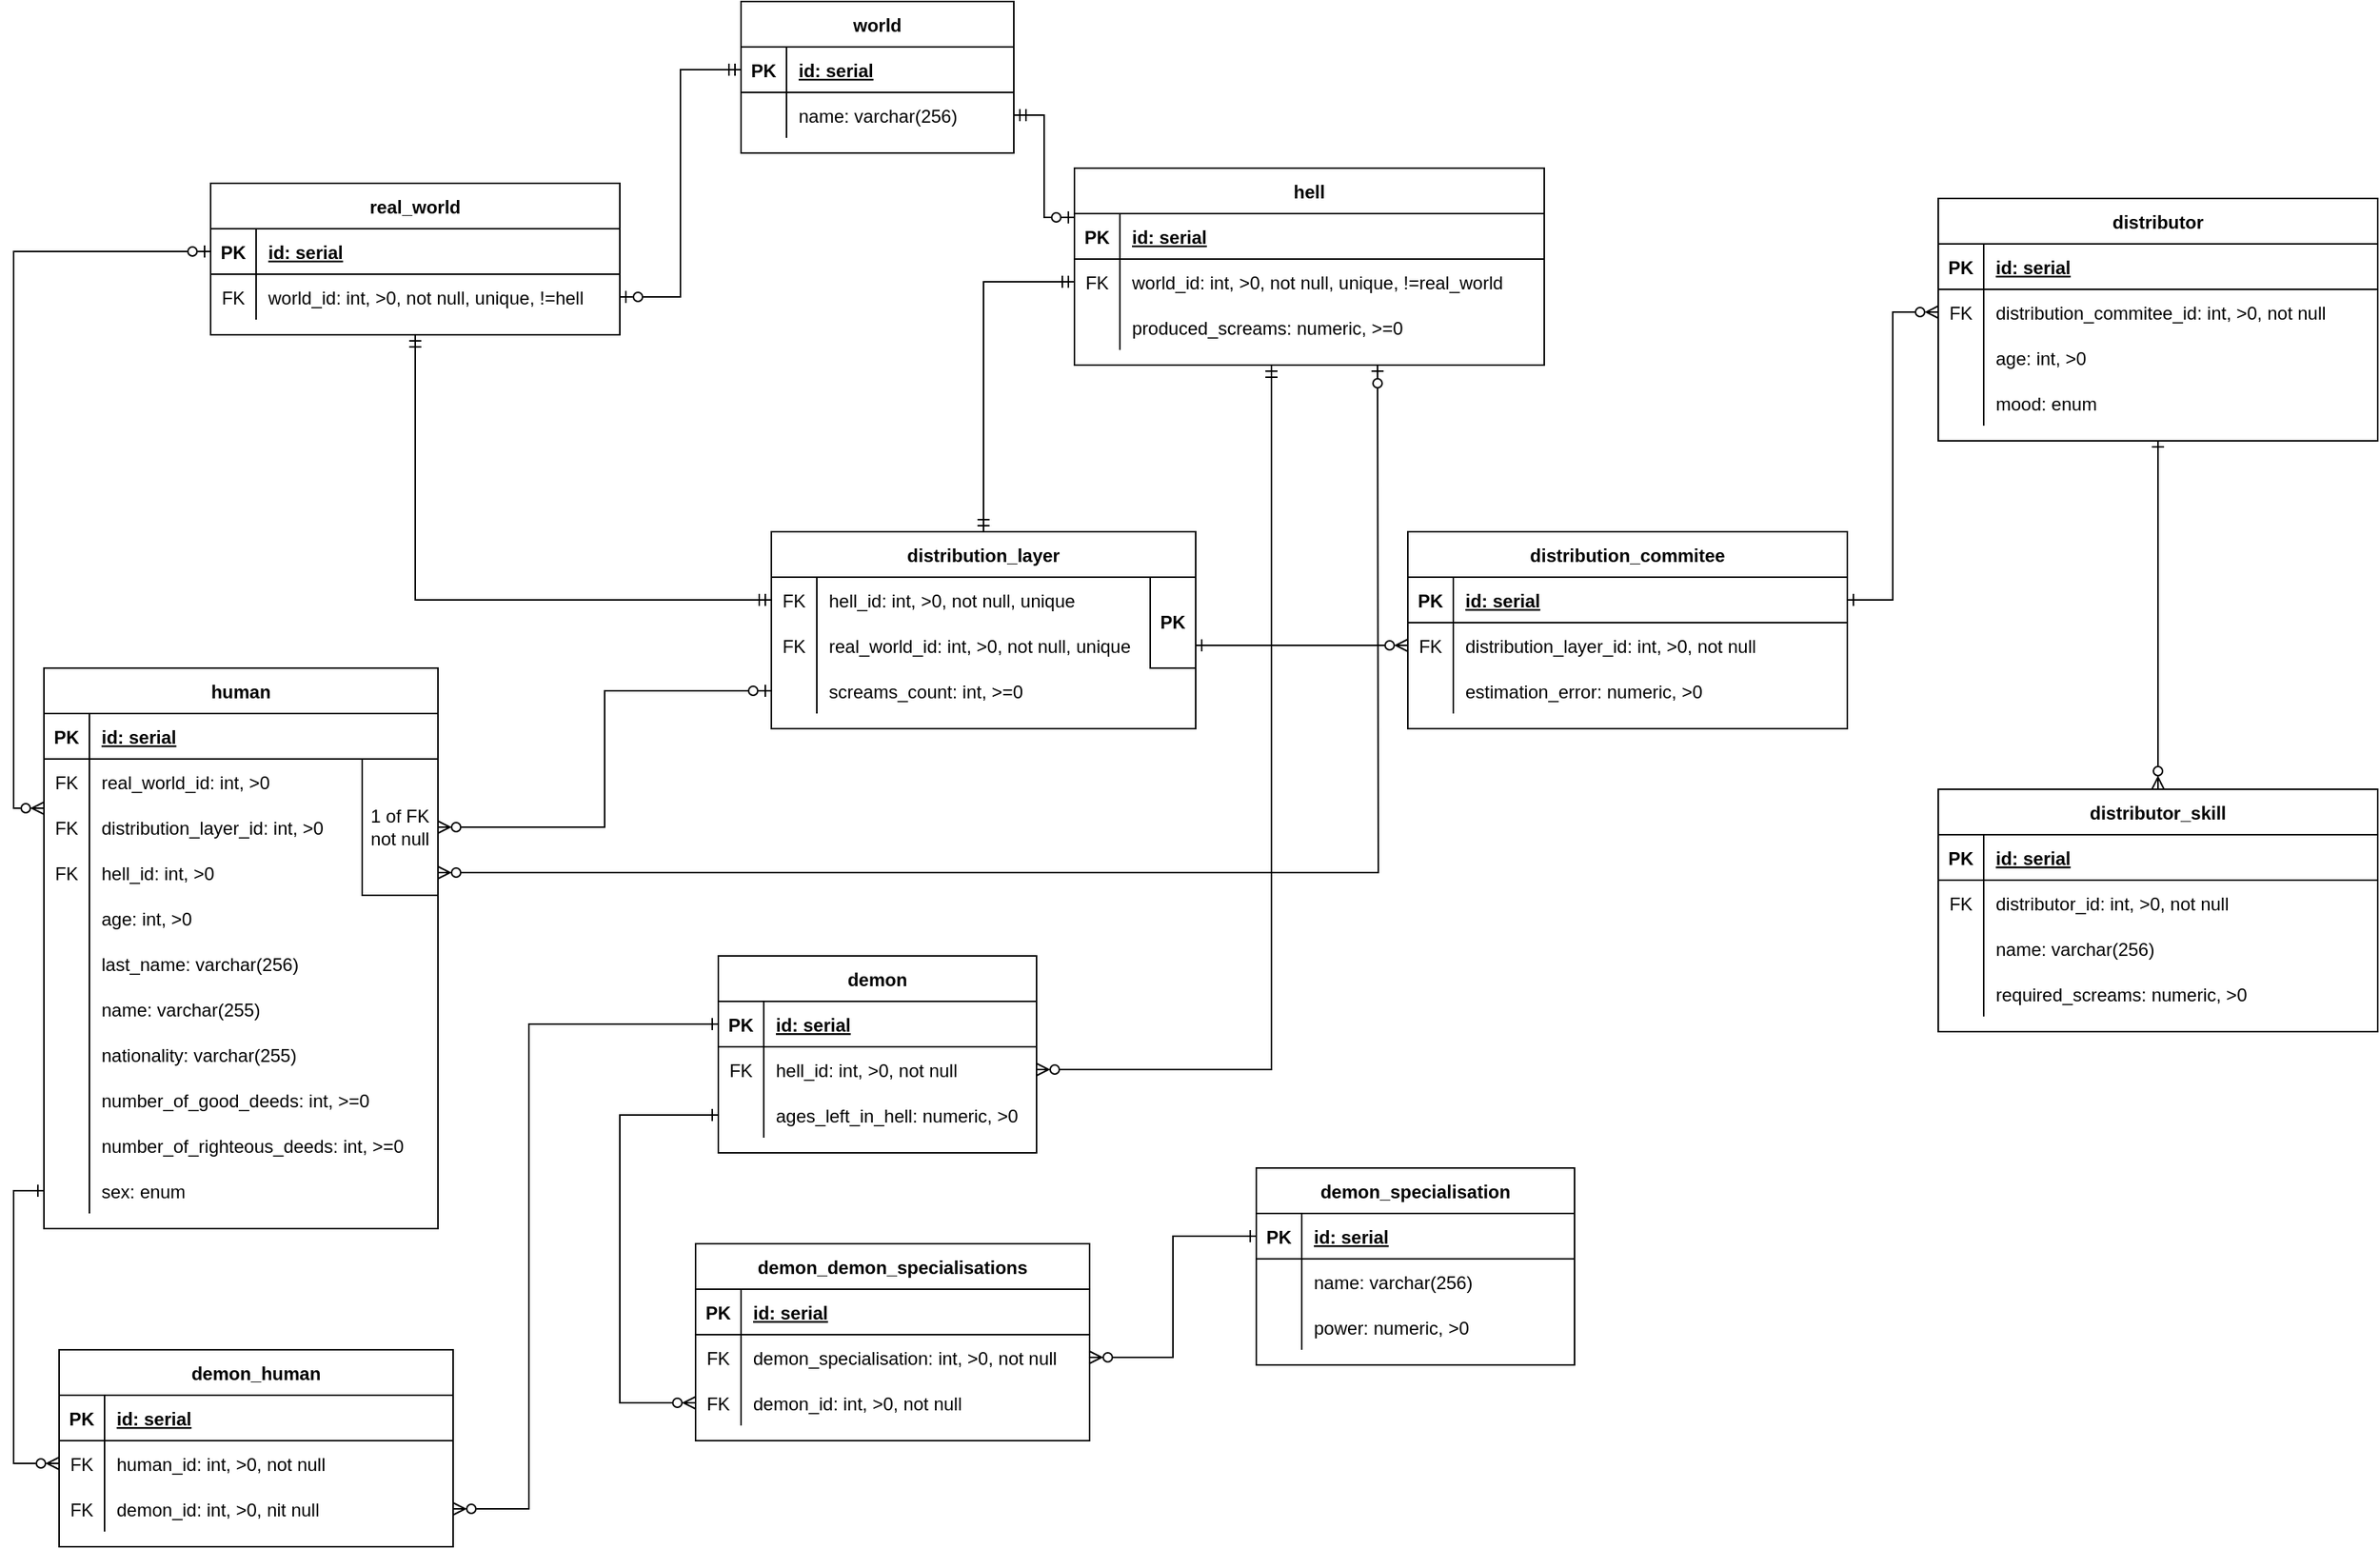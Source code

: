 <mxfile version="20.4.0" type="github">
  <diagram id="rBHpgDiXzl0zAv4yfUyi" name="Page-1">
    <mxGraphModel dx="2198" dy="1347" grid="1" gridSize="10" guides="1" tooltips="1" connect="1" arrows="1" fold="1" page="1" pageScale="1" pageWidth="827" pageHeight="1169" math="0" shadow="0">
      <root>
        <mxCell id="0" />
        <mxCell id="1" parent="0" />
        <mxCell id="eScy41fRzatvGcqAESL5-1" value="real_world" style="shape=table;startSize=30;container=1;collapsible=1;childLayout=tableLayout;fixedRows=1;rowLines=0;fontStyle=1;align=center;resizeLast=1;" parent="1" vertex="1">
          <mxGeometry x="210" y="160" width="270" height="100" as="geometry" />
        </mxCell>
        <mxCell id="eScy41fRzatvGcqAESL5-2" value="" style="shape=tableRow;horizontal=0;startSize=0;swimlaneHead=0;swimlaneBody=0;fillColor=none;collapsible=0;dropTarget=0;points=[[0,0.5],[1,0.5]];portConstraint=eastwest;top=0;left=0;right=0;bottom=1;" parent="eScy41fRzatvGcqAESL5-1" vertex="1">
          <mxGeometry y="30" width="270" height="30" as="geometry" />
        </mxCell>
        <mxCell id="eScy41fRzatvGcqAESL5-3" value="PK" style="shape=partialRectangle;connectable=0;fillColor=none;top=0;left=0;bottom=0;right=0;fontStyle=1;overflow=hidden;" parent="eScy41fRzatvGcqAESL5-2" vertex="1">
          <mxGeometry width="30" height="30" as="geometry">
            <mxRectangle width="30" height="30" as="alternateBounds" />
          </mxGeometry>
        </mxCell>
        <mxCell id="eScy41fRzatvGcqAESL5-4" value="id: serial" style="shape=partialRectangle;connectable=0;fillColor=none;top=0;left=0;bottom=0;right=0;align=left;spacingLeft=6;fontStyle=5;overflow=hidden;" parent="eScy41fRzatvGcqAESL5-2" vertex="1">
          <mxGeometry x="30" width="240" height="30" as="geometry">
            <mxRectangle width="240" height="30" as="alternateBounds" />
          </mxGeometry>
        </mxCell>
        <mxCell id="eScy41fRzatvGcqAESL5-5" value="" style="shape=tableRow;horizontal=0;startSize=0;swimlaneHead=0;swimlaneBody=0;fillColor=none;collapsible=0;dropTarget=0;points=[[0,0.5],[1,0.5]];portConstraint=eastwest;top=0;left=0;right=0;bottom=0;" parent="eScy41fRzatvGcqAESL5-1" vertex="1">
          <mxGeometry y="60" width="270" height="30" as="geometry" />
        </mxCell>
        <mxCell id="eScy41fRzatvGcqAESL5-6" value="FK" style="shape=partialRectangle;connectable=0;fillColor=none;top=0;left=0;bottom=0;right=0;editable=1;overflow=hidden;" parent="eScy41fRzatvGcqAESL5-5" vertex="1">
          <mxGeometry width="30" height="30" as="geometry">
            <mxRectangle width="30" height="30" as="alternateBounds" />
          </mxGeometry>
        </mxCell>
        <mxCell id="eScy41fRzatvGcqAESL5-7" value="world_id: int, &gt;0, not null, unique, !=hell" style="shape=partialRectangle;connectable=0;fillColor=none;top=0;left=0;bottom=0;right=0;align=left;spacingLeft=6;overflow=hidden;" parent="eScy41fRzatvGcqAESL5-5" vertex="1">
          <mxGeometry x="30" width="240" height="30" as="geometry">
            <mxRectangle width="240" height="30" as="alternateBounds" />
          </mxGeometry>
        </mxCell>
        <mxCell id="iyKSk-mzgAImHG3on2Fb-129" style="edgeStyle=orthogonalEdgeStyle;rounded=0;orthogonalLoop=1;jettySize=auto;html=1;entryX=0.5;entryY=0;entryDx=0;entryDy=0;startArrow=ERone;startFill=0;endArrow=ERzeroToMany;endFill=0;" edge="1" parent="1" source="eScy41fRzatvGcqAESL5-14" target="iyKSk-mzgAImHG3on2Fb-112">
          <mxGeometry relative="1" as="geometry" />
        </mxCell>
        <mxCell id="eScy41fRzatvGcqAESL5-14" value="distributor" style="shape=table;startSize=30;container=1;collapsible=1;childLayout=tableLayout;fixedRows=1;rowLines=0;fontStyle=1;align=center;resizeLast=1;" parent="1" vertex="1">
          <mxGeometry x="1350" y="170" width="290" height="160" as="geometry" />
        </mxCell>
        <mxCell id="eScy41fRzatvGcqAESL5-15" value="" style="shape=tableRow;horizontal=0;startSize=0;swimlaneHead=0;swimlaneBody=0;fillColor=none;collapsible=0;dropTarget=0;points=[[0,0.5],[1,0.5]];portConstraint=eastwest;top=0;left=0;right=0;bottom=1;" parent="eScy41fRzatvGcqAESL5-14" vertex="1">
          <mxGeometry y="30" width="290" height="30" as="geometry" />
        </mxCell>
        <mxCell id="eScy41fRzatvGcqAESL5-16" value="PK" style="shape=partialRectangle;connectable=0;fillColor=none;top=0;left=0;bottom=0;right=0;fontStyle=1;overflow=hidden;" parent="eScy41fRzatvGcqAESL5-15" vertex="1">
          <mxGeometry width="30" height="30" as="geometry">
            <mxRectangle width="30" height="30" as="alternateBounds" />
          </mxGeometry>
        </mxCell>
        <mxCell id="eScy41fRzatvGcqAESL5-17" value="id: serial" style="shape=partialRectangle;connectable=0;fillColor=none;top=0;left=0;bottom=0;right=0;align=left;spacingLeft=6;fontStyle=5;overflow=hidden;" parent="eScy41fRzatvGcqAESL5-15" vertex="1">
          <mxGeometry x="30" width="260" height="30" as="geometry">
            <mxRectangle width="260" height="30" as="alternateBounds" />
          </mxGeometry>
        </mxCell>
        <mxCell id="eScy41fRzatvGcqAESL5-18" value="" style="shape=tableRow;horizontal=0;startSize=0;swimlaneHead=0;swimlaneBody=0;fillColor=none;collapsible=0;dropTarget=0;points=[[0,0.5],[1,0.5]];portConstraint=eastwest;top=0;left=0;right=0;bottom=0;" parent="eScy41fRzatvGcqAESL5-14" vertex="1">
          <mxGeometry y="60" width="290" height="30" as="geometry" />
        </mxCell>
        <mxCell id="eScy41fRzatvGcqAESL5-19" value="FK" style="shape=partialRectangle;connectable=0;fillColor=none;top=0;left=0;bottom=0;right=0;editable=1;overflow=hidden;" parent="eScy41fRzatvGcqAESL5-18" vertex="1">
          <mxGeometry width="30" height="30" as="geometry">
            <mxRectangle width="30" height="30" as="alternateBounds" />
          </mxGeometry>
        </mxCell>
        <mxCell id="eScy41fRzatvGcqAESL5-20" value="distribution_commitee_id: int, &gt;0, not null" style="shape=partialRectangle;connectable=0;fillColor=none;top=0;left=0;bottom=0;right=0;align=left;spacingLeft=6;overflow=hidden;" parent="eScy41fRzatvGcqAESL5-18" vertex="1">
          <mxGeometry x="30" width="260" height="30" as="geometry">
            <mxRectangle width="260" height="30" as="alternateBounds" />
          </mxGeometry>
        </mxCell>
        <mxCell id="eScy41fRzatvGcqAESL5-21" value="" style="shape=tableRow;horizontal=0;startSize=0;swimlaneHead=0;swimlaneBody=0;fillColor=none;collapsible=0;dropTarget=0;points=[[0,0.5],[1,0.5]];portConstraint=eastwest;top=0;left=0;right=0;bottom=0;" parent="eScy41fRzatvGcqAESL5-14" vertex="1">
          <mxGeometry y="90" width="290" height="30" as="geometry" />
        </mxCell>
        <mxCell id="eScy41fRzatvGcqAESL5-22" value="" style="shape=partialRectangle;connectable=0;fillColor=none;top=0;left=0;bottom=0;right=0;editable=1;overflow=hidden;" parent="eScy41fRzatvGcqAESL5-21" vertex="1">
          <mxGeometry width="30" height="30" as="geometry">
            <mxRectangle width="30" height="30" as="alternateBounds" />
          </mxGeometry>
        </mxCell>
        <mxCell id="eScy41fRzatvGcqAESL5-23" value="age: int, &gt;0" style="shape=partialRectangle;connectable=0;fillColor=none;top=0;left=0;bottom=0;right=0;align=left;spacingLeft=6;overflow=hidden;" parent="eScy41fRzatvGcqAESL5-21" vertex="1">
          <mxGeometry x="30" width="260" height="30" as="geometry">
            <mxRectangle width="260" height="30" as="alternateBounds" />
          </mxGeometry>
        </mxCell>
        <mxCell id="eScy41fRzatvGcqAESL5-24" value="" style="shape=tableRow;horizontal=0;startSize=0;swimlaneHead=0;swimlaneBody=0;fillColor=none;collapsible=0;dropTarget=0;points=[[0,0.5],[1,0.5]];portConstraint=eastwest;top=0;left=0;right=0;bottom=0;" parent="eScy41fRzatvGcqAESL5-14" vertex="1">
          <mxGeometry y="120" width="290" height="30" as="geometry" />
        </mxCell>
        <mxCell id="eScy41fRzatvGcqAESL5-25" value="" style="shape=partialRectangle;connectable=0;fillColor=none;top=0;left=0;bottom=0;right=0;editable=1;overflow=hidden;" parent="eScy41fRzatvGcqAESL5-24" vertex="1">
          <mxGeometry width="30" height="30" as="geometry">
            <mxRectangle width="30" height="30" as="alternateBounds" />
          </mxGeometry>
        </mxCell>
        <mxCell id="eScy41fRzatvGcqAESL5-26" value="mood: enum" style="shape=partialRectangle;connectable=0;fillColor=none;top=0;left=0;bottom=0;right=0;align=left;spacingLeft=6;overflow=hidden;" parent="eScy41fRzatvGcqAESL5-24" vertex="1">
          <mxGeometry x="30" width="260" height="30" as="geometry">
            <mxRectangle width="260" height="30" as="alternateBounds" />
          </mxGeometry>
        </mxCell>
        <mxCell id="iyKSk-mzgAImHG3on2Fb-43" style="edgeStyle=orthogonalEdgeStyle;rounded=0;orthogonalLoop=1;jettySize=auto;html=1;exitX=0;exitY=0.25;exitDx=0;exitDy=0;entryX=0;entryY=0.5;entryDx=0;entryDy=0;startArrow=ERzeroToMany;startFill=0;endArrow=ERzeroToOne;endFill=0;" edge="1" parent="1" source="eScy41fRzatvGcqAESL5-27" target="eScy41fRzatvGcqAESL5-2">
          <mxGeometry relative="1" as="geometry" />
        </mxCell>
        <mxCell id="eScy41fRzatvGcqAESL5-27" value="human" style="shape=table;startSize=30;container=1;collapsible=1;childLayout=tableLayout;fixedRows=1;rowLines=0;fontStyle=1;align=center;resizeLast=1;" parent="1" vertex="1">
          <mxGeometry x="100" y="480" width="260" height="370" as="geometry" />
        </mxCell>
        <mxCell id="eScy41fRzatvGcqAESL5-28" value="" style="shape=tableRow;horizontal=0;startSize=0;swimlaneHead=0;swimlaneBody=0;fillColor=none;collapsible=0;dropTarget=0;points=[[0,0.5],[1,0.5]];portConstraint=eastwest;top=0;left=0;right=0;bottom=1;" parent="eScy41fRzatvGcqAESL5-27" vertex="1">
          <mxGeometry y="30" width="260" height="30" as="geometry" />
        </mxCell>
        <mxCell id="eScy41fRzatvGcqAESL5-29" value="PK" style="shape=partialRectangle;connectable=0;fillColor=none;top=0;left=0;bottom=0;right=0;fontStyle=1;overflow=hidden;" parent="eScy41fRzatvGcqAESL5-28" vertex="1">
          <mxGeometry width="30" height="30" as="geometry">
            <mxRectangle width="30" height="30" as="alternateBounds" />
          </mxGeometry>
        </mxCell>
        <mxCell id="eScy41fRzatvGcqAESL5-30" value="id: serial" style="shape=partialRectangle;connectable=0;fillColor=none;top=0;left=0;bottom=0;right=0;align=left;spacingLeft=6;fontStyle=5;overflow=hidden;" parent="eScy41fRzatvGcqAESL5-28" vertex="1">
          <mxGeometry x="30" width="230" height="30" as="geometry">
            <mxRectangle width="230" height="30" as="alternateBounds" />
          </mxGeometry>
        </mxCell>
        <mxCell id="eScy41fRzatvGcqAESL5-31" value="" style="shape=tableRow;horizontal=0;startSize=0;swimlaneHead=0;swimlaneBody=0;fillColor=none;collapsible=0;dropTarget=0;points=[[0,0.5],[1,0.5]];portConstraint=eastwest;top=0;left=0;right=0;bottom=0;" parent="eScy41fRzatvGcqAESL5-27" vertex="1">
          <mxGeometry y="60" width="260" height="30" as="geometry" />
        </mxCell>
        <mxCell id="eScy41fRzatvGcqAESL5-32" value="FK" style="shape=partialRectangle;connectable=0;fillColor=none;top=0;left=0;bottom=0;right=0;editable=1;overflow=hidden;" parent="eScy41fRzatvGcqAESL5-31" vertex="1">
          <mxGeometry width="30" height="30" as="geometry">
            <mxRectangle width="30" height="30" as="alternateBounds" />
          </mxGeometry>
        </mxCell>
        <mxCell id="eScy41fRzatvGcqAESL5-33" value="real_world_id: int, &gt;0" style="shape=partialRectangle;connectable=0;fillColor=none;top=0;left=0;bottom=0;right=0;align=left;spacingLeft=6;overflow=hidden;" parent="eScy41fRzatvGcqAESL5-31" vertex="1">
          <mxGeometry x="30" width="230" height="30" as="geometry">
            <mxRectangle width="230" height="30" as="alternateBounds" />
          </mxGeometry>
        </mxCell>
        <mxCell id="iyKSk-mzgAImHG3on2Fb-54" value="" style="shape=tableRow;horizontal=0;startSize=0;swimlaneHead=0;swimlaneBody=0;fillColor=none;collapsible=0;dropTarget=0;points=[[0,0.5],[1,0.5]];portConstraint=eastwest;top=0;left=0;right=0;bottom=0;" vertex="1" parent="eScy41fRzatvGcqAESL5-27">
          <mxGeometry y="90" width="260" height="30" as="geometry" />
        </mxCell>
        <mxCell id="iyKSk-mzgAImHG3on2Fb-55" value="FK" style="shape=partialRectangle;connectable=0;fillColor=none;top=0;left=0;bottom=0;right=0;editable=1;overflow=hidden;" vertex="1" parent="iyKSk-mzgAImHG3on2Fb-54">
          <mxGeometry width="30" height="30" as="geometry">
            <mxRectangle width="30" height="30" as="alternateBounds" />
          </mxGeometry>
        </mxCell>
        <mxCell id="iyKSk-mzgAImHG3on2Fb-56" value="distribution_layer_id: int, &gt;0" style="shape=partialRectangle;connectable=0;fillColor=none;top=0;left=0;bottom=0;right=0;align=left;spacingLeft=6;overflow=hidden;fontStyle=0" vertex="1" parent="iyKSk-mzgAImHG3on2Fb-54">
          <mxGeometry x="30" width="230" height="30" as="geometry">
            <mxRectangle width="230" height="30" as="alternateBounds" />
          </mxGeometry>
        </mxCell>
        <mxCell id="iyKSk-mzgAImHG3on2Fb-50" value="" style="shape=tableRow;horizontal=0;startSize=0;swimlaneHead=0;swimlaneBody=0;fillColor=none;collapsible=0;dropTarget=0;points=[[0,0.5],[1,0.5]];portConstraint=eastwest;top=0;left=0;right=0;bottom=0;" vertex="1" parent="eScy41fRzatvGcqAESL5-27">
          <mxGeometry y="120" width="260" height="30" as="geometry" />
        </mxCell>
        <mxCell id="iyKSk-mzgAImHG3on2Fb-51" value="FK" style="shape=partialRectangle;connectable=0;fillColor=none;top=0;left=0;bottom=0;right=0;editable=1;overflow=hidden;" vertex="1" parent="iyKSk-mzgAImHG3on2Fb-50">
          <mxGeometry width="30" height="30" as="geometry">
            <mxRectangle width="30" height="30" as="alternateBounds" />
          </mxGeometry>
        </mxCell>
        <mxCell id="iyKSk-mzgAImHG3on2Fb-52" value="hell_id: int, &gt;0" style="shape=partialRectangle;connectable=0;fillColor=none;top=0;left=0;bottom=0;right=0;align=left;spacingLeft=6;overflow=hidden;fontStyle=0" vertex="1" parent="iyKSk-mzgAImHG3on2Fb-50">
          <mxGeometry x="30" width="230" height="30" as="geometry">
            <mxRectangle width="230" height="30" as="alternateBounds" />
          </mxGeometry>
        </mxCell>
        <mxCell id="iyKSk-mzgAImHG3on2Fb-40" value="" style="shape=tableRow;horizontal=0;startSize=0;swimlaneHead=0;swimlaneBody=0;fillColor=none;collapsible=0;dropTarget=0;points=[[0,0.5],[1,0.5]];portConstraint=eastwest;top=0;left=0;right=0;bottom=0;" vertex="1" parent="eScy41fRzatvGcqAESL5-27">
          <mxGeometry y="150" width="260" height="30" as="geometry" />
        </mxCell>
        <mxCell id="iyKSk-mzgAImHG3on2Fb-41" value="" style="shape=partialRectangle;connectable=0;fillColor=none;top=0;left=0;bottom=0;right=0;editable=1;overflow=hidden;" vertex="1" parent="iyKSk-mzgAImHG3on2Fb-40">
          <mxGeometry width="30" height="30" as="geometry">
            <mxRectangle width="30" height="30" as="alternateBounds" />
          </mxGeometry>
        </mxCell>
        <mxCell id="iyKSk-mzgAImHG3on2Fb-42" value="age: int, &gt;0" style="shape=partialRectangle;connectable=0;fillColor=none;top=0;left=0;bottom=0;right=0;align=left;spacingLeft=6;overflow=hidden;" vertex="1" parent="iyKSk-mzgAImHG3on2Fb-40">
          <mxGeometry x="30" width="230" height="30" as="geometry">
            <mxRectangle width="230" height="30" as="alternateBounds" />
          </mxGeometry>
        </mxCell>
        <mxCell id="eScy41fRzatvGcqAESL5-34" value="" style="shape=tableRow;horizontal=0;startSize=0;swimlaneHead=0;swimlaneBody=0;fillColor=none;collapsible=0;dropTarget=0;points=[[0,0.5],[1,0.5]];portConstraint=eastwest;top=0;left=0;right=0;bottom=0;" parent="eScy41fRzatvGcqAESL5-27" vertex="1">
          <mxGeometry y="180" width="260" height="30" as="geometry" />
        </mxCell>
        <mxCell id="eScy41fRzatvGcqAESL5-35" value="" style="shape=partialRectangle;connectable=0;fillColor=none;top=0;left=0;bottom=0;right=0;editable=1;overflow=hidden;" parent="eScy41fRzatvGcqAESL5-34" vertex="1">
          <mxGeometry width="30" height="30" as="geometry">
            <mxRectangle width="30" height="30" as="alternateBounds" />
          </mxGeometry>
        </mxCell>
        <mxCell id="eScy41fRzatvGcqAESL5-36" value="last_name: varchar(256)" style="shape=partialRectangle;connectable=0;fillColor=none;top=0;left=0;bottom=0;right=0;align=left;spacingLeft=6;overflow=hidden;" parent="eScy41fRzatvGcqAESL5-34" vertex="1">
          <mxGeometry x="30" width="230" height="30" as="geometry">
            <mxRectangle width="230" height="30" as="alternateBounds" />
          </mxGeometry>
        </mxCell>
        <mxCell id="eScy41fRzatvGcqAESL5-37" value="" style="shape=tableRow;horizontal=0;startSize=0;swimlaneHead=0;swimlaneBody=0;fillColor=none;collapsible=0;dropTarget=0;points=[[0,0.5],[1,0.5]];portConstraint=eastwest;top=0;left=0;right=0;bottom=0;" parent="eScy41fRzatvGcqAESL5-27" vertex="1">
          <mxGeometry y="210" width="260" height="30" as="geometry" />
        </mxCell>
        <mxCell id="eScy41fRzatvGcqAESL5-38" value="" style="shape=partialRectangle;connectable=0;fillColor=none;top=0;left=0;bottom=0;right=0;editable=1;overflow=hidden;" parent="eScy41fRzatvGcqAESL5-37" vertex="1">
          <mxGeometry width="30" height="30" as="geometry">
            <mxRectangle width="30" height="30" as="alternateBounds" />
          </mxGeometry>
        </mxCell>
        <mxCell id="eScy41fRzatvGcqAESL5-39" value="name: varchar(255)" style="shape=partialRectangle;connectable=0;fillColor=none;top=0;left=0;bottom=0;right=0;align=left;spacingLeft=6;overflow=hidden;" parent="eScy41fRzatvGcqAESL5-37" vertex="1">
          <mxGeometry x="30" width="230" height="30" as="geometry">
            <mxRectangle width="230" height="30" as="alternateBounds" />
          </mxGeometry>
        </mxCell>
        <mxCell id="iyKSk-mzgAImHG3on2Fb-34" value="" style="shape=tableRow;horizontal=0;startSize=0;swimlaneHead=0;swimlaneBody=0;fillColor=none;collapsible=0;dropTarget=0;points=[[0,0.5],[1,0.5]];portConstraint=eastwest;top=0;left=0;right=0;bottom=0;" vertex="1" parent="eScy41fRzatvGcqAESL5-27">
          <mxGeometry y="240" width="260" height="30" as="geometry" />
        </mxCell>
        <mxCell id="iyKSk-mzgAImHG3on2Fb-35" value="" style="shape=partialRectangle;connectable=0;fillColor=none;top=0;left=0;bottom=0;right=0;editable=1;overflow=hidden;" vertex="1" parent="iyKSk-mzgAImHG3on2Fb-34">
          <mxGeometry width="30" height="30" as="geometry">
            <mxRectangle width="30" height="30" as="alternateBounds" />
          </mxGeometry>
        </mxCell>
        <mxCell id="iyKSk-mzgAImHG3on2Fb-36" value="nationality: varchar(255)" style="shape=partialRectangle;connectable=0;fillColor=none;top=0;left=0;bottom=0;right=0;align=left;spacingLeft=6;overflow=hidden;" vertex="1" parent="iyKSk-mzgAImHG3on2Fb-34">
          <mxGeometry x="30" width="230" height="30" as="geometry">
            <mxRectangle width="230" height="30" as="alternateBounds" />
          </mxGeometry>
        </mxCell>
        <mxCell id="iyKSk-mzgAImHG3on2Fb-37" value="" style="shape=tableRow;horizontal=0;startSize=0;swimlaneHead=0;swimlaneBody=0;fillColor=none;collapsible=0;dropTarget=0;points=[[0,0.5],[1,0.5]];portConstraint=eastwest;top=0;left=0;right=0;bottom=0;" vertex="1" parent="eScy41fRzatvGcqAESL5-27">
          <mxGeometry y="270" width="260" height="30" as="geometry" />
        </mxCell>
        <mxCell id="iyKSk-mzgAImHG3on2Fb-38" value="" style="shape=partialRectangle;connectable=0;fillColor=none;top=0;left=0;bottom=0;right=0;editable=1;overflow=hidden;" vertex="1" parent="iyKSk-mzgAImHG3on2Fb-37">
          <mxGeometry width="30" height="30" as="geometry">
            <mxRectangle width="30" height="30" as="alternateBounds" />
          </mxGeometry>
        </mxCell>
        <mxCell id="iyKSk-mzgAImHG3on2Fb-39" value="number_of_good_deeds: int, &gt;=0" style="shape=partialRectangle;connectable=0;fillColor=none;top=0;left=0;bottom=0;right=0;align=left;spacingLeft=6;overflow=hidden;" vertex="1" parent="iyKSk-mzgAImHG3on2Fb-37">
          <mxGeometry x="30" width="230" height="30" as="geometry">
            <mxRectangle width="230" height="30" as="alternateBounds" />
          </mxGeometry>
        </mxCell>
        <mxCell id="iyKSk-mzgAImHG3on2Fb-30" value="" style="shape=tableRow;horizontal=0;startSize=0;swimlaneHead=0;swimlaneBody=0;fillColor=none;collapsible=0;dropTarget=0;points=[[0,0.5],[1,0.5]];portConstraint=eastwest;top=0;left=0;right=0;bottom=0;" vertex="1" parent="eScy41fRzatvGcqAESL5-27">
          <mxGeometry y="300" width="260" height="30" as="geometry" />
        </mxCell>
        <mxCell id="iyKSk-mzgAImHG3on2Fb-31" value="" style="shape=partialRectangle;connectable=0;fillColor=none;top=0;left=0;bottom=0;right=0;editable=1;overflow=hidden;" vertex="1" parent="iyKSk-mzgAImHG3on2Fb-30">
          <mxGeometry width="30" height="30" as="geometry">
            <mxRectangle width="30" height="30" as="alternateBounds" />
          </mxGeometry>
        </mxCell>
        <mxCell id="iyKSk-mzgAImHG3on2Fb-32" value="number_of_righteous_deeds: int, &gt;=0" style="shape=partialRectangle;connectable=0;fillColor=none;top=0;left=0;bottom=0;right=0;align=left;spacingLeft=6;overflow=hidden;" vertex="1" parent="iyKSk-mzgAImHG3on2Fb-30">
          <mxGeometry x="30" width="230" height="30" as="geometry">
            <mxRectangle width="230" height="30" as="alternateBounds" />
          </mxGeometry>
        </mxCell>
        <mxCell id="iyKSk-mzgAImHG3on2Fb-47" value="" style="shape=tableRow;horizontal=0;startSize=0;swimlaneHead=0;swimlaneBody=0;fillColor=none;collapsible=0;dropTarget=0;points=[[0,0.5],[1,0.5]];portConstraint=eastwest;top=0;left=0;right=0;bottom=0;" vertex="1" parent="eScy41fRzatvGcqAESL5-27">
          <mxGeometry y="330" width="260" height="30" as="geometry" />
        </mxCell>
        <mxCell id="iyKSk-mzgAImHG3on2Fb-48" value="" style="shape=partialRectangle;connectable=0;fillColor=none;top=0;left=0;bottom=0;right=0;editable=1;overflow=hidden;" vertex="1" parent="iyKSk-mzgAImHG3on2Fb-47">
          <mxGeometry width="30" height="30" as="geometry">
            <mxRectangle width="30" height="30" as="alternateBounds" />
          </mxGeometry>
        </mxCell>
        <mxCell id="iyKSk-mzgAImHG3on2Fb-49" value="sex: enum" style="shape=partialRectangle;connectable=0;fillColor=none;top=0;left=0;bottom=0;right=0;align=left;spacingLeft=6;overflow=hidden;" vertex="1" parent="iyKSk-mzgAImHG3on2Fb-47">
          <mxGeometry x="30" width="230" height="30" as="geometry">
            <mxRectangle width="230" height="30" as="alternateBounds" />
          </mxGeometry>
        </mxCell>
        <mxCell id="eScy41fRzatvGcqAESL5-40" value="world" style="shape=table;startSize=30;container=1;collapsible=1;childLayout=tableLayout;fixedRows=1;rowLines=0;fontStyle=1;align=center;resizeLast=1;" parent="1" vertex="1">
          <mxGeometry x="560" y="40" width="180" height="100" as="geometry" />
        </mxCell>
        <mxCell id="eScy41fRzatvGcqAESL5-41" value="" style="shape=tableRow;horizontal=0;startSize=0;swimlaneHead=0;swimlaneBody=0;fillColor=none;collapsible=0;dropTarget=0;points=[[0,0.5],[1,0.5]];portConstraint=eastwest;top=0;left=0;right=0;bottom=1;" parent="eScy41fRzatvGcqAESL5-40" vertex="1">
          <mxGeometry y="30" width="180" height="30" as="geometry" />
        </mxCell>
        <mxCell id="eScy41fRzatvGcqAESL5-42" value="PK" style="shape=partialRectangle;connectable=0;fillColor=none;top=0;left=0;bottom=0;right=0;fontStyle=1;overflow=hidden;" parent="eScy41fRzatvGcqAESL5-41" vertex="1">
          <mxGeometry width="30" height="30" as="geometry">
            <mxRectangle width="30" height="30" as="alternateBounds" />
          </mxGeometry>
        </mxCell>
        <mxCell id="eScy41fRzatvGcqAESL5-43" value="id: serial" style="shape=partialRectangle;connectable=0;fillColor=none;top=0;left=0;bottom=0;right=0;align=left;spacingLeft=6;fontStyle=5;overflow=hidden;" parent="eScy41fRzatvGcqAESL5-41" vertex="1">
          <mxGeometry x="30" width="150" height="30" as="geometry">
            <mxRectangle width="150" height="30" as="alternateBounds" />
          </mxGeometry>
        </mxCell>
        <mxCell id="eScy41fRzatvGcqAESL5-44" value="" style="shape=tableRow;horizontal=0;startSize=0;swimlaneHead=0;swimlaneBody=0;fillColor=none;collapsible=0;dropTarget=0;points=[[0,0.5],[1,0.5]];portConstraint=eastwest;top=0;left=0;right=0;bottom=0;" parent="eScy41fRzatvGcqAESL5-40" vertex="1">
          <mxGeometry y="60" width="180" height="30" as="geometry" />
        </mxCell>
        <mxCell id="eScy41fRzatvGcqAESL5-45" value="" style="shape=partialRectangle;connectable=0;fillColor=none;top=0;left=0;bottom=0;right=0;editable=1;overflow=hidden;" parent="eScy41fRzatvGcqAESL5-44" vertex="1">
          <mxGeometry width="30" height="30" as="geometry">
            <mxRectangle width="30" height="30" as="alternateBounds" />
          </mxGeometry>
        </mxCell>
        <mxCell id="eScy41fRzatvGcqAESL5-46" value="name: varchar(256)" style="shape=partialRectangle;connectable=0;fillColor=none;top=0;left=0;bottom=0;right=0;align=left;spacingLeft=6;overflow=hidden;" parent="eScy41fRzatvGcqAESL5-44" vertex="1">
          <mxGeometry x="30" width="150" height="30" as="geometry">
            <mxRectangle width="150" height="30" as="alternateBounds" />
          </mxGeometry>
        </mxCell>
        <mxCell id="iyKSk-mzgAImHG3on2Fb-21" style="edgeStyle=orthogonalEdgeStyle;rounded=0;orthogonalLoop=1;jettySize=auto;html=1;entryX=0;entryY=0.5;entryDx=0;entryDy=0;startArrow=ERmandOne;startFill=0;endArrow=ERmandOne;endFill=0;" edge="1" parent="1" source="eScy41fRzatvGcqAESL5-53" target="iyKSk-mzgAImHG3on2Fb-14">
          <mxGeometry relative="1" as="geometry" />
        </mxCell>
        <mxCell id="eScy41fRzatvGcqAESL5-53" value="distribution_layer" style="shape=table;startSize=30;container=1;collapsible=1;childLayout=tableLayout;fixedRows=1;rowLines=0;fontStyle=1;align=center;resizeLast=1;" parent="1" vertex="1">
          <mxGeometry x="580" y="390" width="280" height="130" as="geometry" />
        </mxCell>
        <mxCell id="eScy41fRzatvGcqAESL5-57" value="" style="shape=tableRow;horizontal=0;startSize=0;swimlaneHead=0;swimlaneBody=0;fillColor=none;collapsible=0;dropTarget=0;points=[[0,0.5],[1,0.5]];portConstraint=eastwest;top=0;left=0;right=0;bottom=0;" parent="eScy41fRzatvGcqAESL5-53" vertex="1">
          <mxGeometry y="30" width="280" height="30" as="geometry" />
        </mxCell>
        <mxCell id="eScy41fRzatvGcqAESL5-58" value="FK" style="shape=partialRectangle;connectable=0;fillColor=none;top=0;left=0;bottom=0;right=0;editable=1;overflow=hidden;" parent="eScy41fRzatvGcqAESL5-57" vertex="1">
          <mxGeometry width="30" height="30" as="geometry">
            <mxRectangle width="30" height="30" as="alternateBounds" />
          </mxGeometry>
        </mxCell>
        <mxCell id="eScy41fRzatvGcqAESL5-59" value="hell_id: int, &gt;0, not null, unique" style="shape=partialRectangle;connectable=0;fillColor=none;top=0;left=0;bottom=0;right=0;align=left;spacingLeft=6;overflow=hidden;" parent="eScy41fRzatvGcqAESL5-57" vertex="1">
          <mxGeometry x="30" width="250" height="30" as="geometry">
            <mxRectangle width="250" height="30" as="alternateBounds" />
          </mxGeometry>
        </mxCell>
        <mxCell id="iyKSk-mzgAImHG3on2Fb-25" value="" style="shape=tableRow;horizontal=0;startSize=0;swimlaneHead=0;swimlaneBody=0;fillColor=none;collapsible=0;dropTarget=0;points=[[0,0.5],[1,0.5]];portConstraint=eastwest;top=0;left=0;right=0;bottom=0;" vertex="1" parent="eScy41fRzatvGcqAESL5-53">
          <mxGeometry y="60" width="280" height="30" as="geometry" />
        </mxCell>
        <mxCell id="iyKSk-mzgAImHG3on2Fb-26" value="FK" style="shape=partialRectangle;connectable=0;fillColor=none;top=0;left=0;bottom=0;right=0;editable=1;overflow=hidden;" vertex="1" parent="iyKSk-mzgAImHG3on2Fb-25">
          <mxGeometry width="30" height="30" as="geometry">
            <mxRectangle width="30" height="30" as="alternateBounds" />
          </mxGeometry>
        </mxCell>
        <mxCell id="iyKSk-mzgAImHG3on2Fb-27" value="real_world_id: int, &gt;0, not null, unique" style="shape=partialRectangle;connectable=0;fillColor=none;top=0;left=0;bottom=0;right=0;align=left;spacingLeft=6;overflow=hidden;" vertex="1" parent="iyKSk-mzgAImHG3on2Fb-25">
          <mxGeometry x="30" width="250" height="30" as="geometry">
            <mxRectangle width="250" height="30" as="alternateBounds" />
          </mxGeometry>
        </mxCell>
        <mxCell id="iyKSk-mzgAImHG3on2Fb-22" value="" style="shape=tableRow;horizontal=0;startSize=0;swimlaneHead=0;swimlaneBody=0;fillColor=none;collapsible=0;dropTarget=0;points=[[0,0.5],[1,0.5]];portConstraint=eastwest;top=0;left=0;right=0;bottom=0;" vertex="1" parent="eScy41fRzatvGcqAESL5-53">
          <mxGeometry y="90" width="280" height="30" as="geometry" />
        </mxCell>
        <mxCell id="iyKSk-mzgAImHG3on2Fb-23" value="" style="shape=partialRectangle;connectable=0;fillColor=none;top=0;left=0;bottom=0;right=0;editable=1;overflow=hidden;" vertex="1" parent="iyKSk-mzgAImHG3on2Fb-22">
          <mxGeometry width="30" height="30" as="geometry">
            <mxRectangle width="30" height="30" as="alternateBounds" />
          </mxGeometry>
        </mxCell>
        <mxCell id="iyKSk-mzgAImHG3on2Fb-24" value="screams_count: int, &gt;=0" style="shape=partialRectangle;connectable=0;fillColor=none;top=0;left=0;bottom=0;right=0;align=left;spacingLeft=6;overflow=hidden;" vertex="1" parent="iyKSk-mzgAImHG3on2Fb-22">
          <mxGeometry x="30" width="250" height="30" as="geometry">
            <mxRectangle width="250" height="30" as="alternateBounds" />
          </mxGeometry>
        </mxCell>
        <mxCell id="iyKSk-mzgAImHG3on2Fb-60" style="edgeStyle=orthogonalEdgeStyle;rounded=0;orthogonalLoop=1;jettySize=auto;html=1;startArrow=ERzeroToMany;startFill=0;endArrow=ERmandOne;endFill=0;exitX=1;exitY=0.5;exitDx=0;exitDy=0;" edge="1" parent="1" source="eScy41fRzatvGcqAESL5-70">
          <mxGeometry relative="1" as="geometry">
            <mxPoint x="910" y="280" as="targetPoint" />
            <Array as="points">
              <mxPoint x="910" y="745" />
            </Array>
          </mxGeometry>
        </mxCell>
        <mxCell id="iyKSk-mzgAImHG3on2Fb-82" style="edgeStyle=orthogonalEdgeStyle;rounded=0;orthogonalLoop=1;jettySize=auto;html=1;entryX=0;entryY=0.5;entryDx=0;entryDy=0;startArrow=ERone;startFill=0;endArrow=ERzeroToMany;endFill=0;exitX=0;exitY=0.5;exitDx=0;exitDy=0;" edge="1" parent="1" source="eScy41fRzatvGcqAESL5-73" target="iyKSk-mzgAImHG3on2Fb-79">
          <mxGeometry relative="1" as="geometry">
            <Array as="points">
              <mxPoint x="480" y="775" />
              <mxPoint x="480" y="965" />
            </Array>
          </mxGeometry>
        </mxCell>
        <mxCell id="eScy41fRzatvGcqAESL5-66" value="demon" style="shape=table;startSize=30;container=1;collapsible=1;childLayout=tableLayout;fixedRows=1;rowLines=0;fontStyle=1;align=center;resizeLast=1;" parent="1" vertex="1">
          <mxGeometry x="545" y="670" width="210" height="130" as="geometry" />
        </mxCell>
        <mxCell id="eScy41fRzatvGcqAESL5-67" value="" style="shape=tableRow;horizontal=0;startSize=0;swimlaneHead=0;swimlaneBody=0;fillColor=none;collapsible=0;dropTarget=0;points=[[0,0.5],[1,0.5]];portConstraint=eastwest;top=0;left=0;right=0;bottom=1;" parent="eScy41fRzatvGcqAESL5-66" vertex="1">
          <mxGeometry y="30" width="210" height="30" as="geometry" />
        </mxCell>
        <mxCell id="eScy41fRzatvGcqAESL5-68" value="PK" style="shape=partialRectangle;connectable=0;fillColor=none;top=0;left=0;bottom=0;right=0;fontStyle=1;overflow=hidden;" parent="eScy41fRzatvGcqAESL5-67" vertex="1">
          <mxGeometry width="30" height="30" as="geometry">
            <mxRectangle width="30" height="30" as="alternateBounds" />
          </mxGeometry>
        </mxCell>
        <mxCell id="eScy41fRzatvGcqAESL5-69" value="id: serial" style="shape=partialRectangle;connectable=0;fillColor=none;top=0;left=0;bottom=0;right=0;align=left;spacingLeft=6;fontStyle=5;overflow=hidden;" parent="eScy41fRzatvGcqAESL5-67" vertex="1">
          <mxGeometry x="30" width="180" height="30" as="geometry">
            <mxRectangle width="180" height="30" as="alternateBounds" />
          </mxGeometry>
        </mxCell>
        <mxCell id="eScy41fRzatvGcqAESL5-70" value="" style="shape=tableRow;horizontal=0;startSize=0;swimlaneHead=0;swimlaneBody=0;fillColor=none;collapsible=0;dropTarget=0;points=[[0,0.5],[1,0.5]];portConstraint=eastwest;top=0;left=0;right=0;bottom=0;" parent="eScy41fRzatvGcqAESL5-66" vertex="1">
          <mxGeometry y="60" width="210" height="30" as="geometry" />
        </mxCell>
        <mxCell id="eScy41fRzatvGcqAESL5-71" value="FK" style="shape=partialRectangle;connectable=0;fillColor=none;top=0;left=0;bottom=0;right=0;editable=1;overflow=hidden;" parent="eScy41fRzatvGcqAESL5-70" vertex="1">
          <mxGeometry width="30" height="30" as="geometry">
            <mxRectangle width="30" height="30" as="alternateBounds" />
          </mxGeometry>
        </mxCell>
        <mxCell id="eScy41fRzatvGcqAESL5-72" value="hell_id: int, &gt;0, not null" style="shape=partialRectangle;connectable=0;fillColor=none;top=0;left=0;bottom=0;right=0;align=left;spacingLeft=6;overflow=hidden;" parent="eScy41fRzatvGcqAESL5-70" vertex="1">
          <mxGeometry x="30" width="180" height="30" as="geometry">
            <mxRectangle width="180" height="30" as="alternateBounds" />
          </mxGeometry>
        </mxCell>
        <mxCell id="eScy41fRzatvGcqAESL5-73" value="" style="shape=tableRow;horizontal=0;startSize=0;swimlaneHead=0;swimlaneBody=0;fillColor=none;collapsible=0;dropTarget=0;points=[[0,0.5],[1,0.5]];portConstraint=eastwest;top=0;left=0;right=0;bottom=0;" parent="eScy41fRzatvGcqAESL5-66" vertex="1">
          <mxGeometry y="90" width="210" height="30" as="geometry" />
        </mxCell>
        <mxCell id="eScy41fRzatvGcqAESL5-74" value="" style="shape=partialRectangle;connectable=0;fillColor=none;top=0;left=0;bottom=0;right=0;editable=1;overflow=hidden;" parent="eScy41fRzatvGcqAESL5-73" vertex="1">
          <mxGeometry width="30" height="30" as="geometry">
            <mxRectangle width="30" height="30" as="alternateBounds" />
          </mxGeometry>
        </mxCell>
        <mxCell id="eScy41fRzatvGcqAESL5-75" value="ages_left_in_hell: numeric, &gt;0" style="shape=partialRectangle;connectable=0;fillColor=none;top=0;left=0;bottom=0;right=0;align=left;spacingLeft=6;overflow=hidden;" parent="eScy41fRzatvGcqAESL5-73" vertex="1">
          <mxGeometry x="30" width="180" height="30" as="geometry">
            <mxRectangle width="180" height="30" as="alternateBounds" />
          </mxGeometry>
        </mxCell>
        <mxCell id="iyKSk-mzgAImHG3on2Fb-1" style="edgeStyle=orthogonalEdgeStyle;rounded=0;orthogonalLoop=1;jettySize=auto;html=1;entryX=0;entryY=0.5;entryDx=0;entryDy=0;exitX=1;exitY=0.5;exitDx=0;exitDy=0;endArrow=ERmandOne;endFill=0;startArrow=ERzeroToOne;startFill=0;" edge="1" parent="1" source="eScy41fRzatvGcqAESL5-5" target="eScy41fRzatvGcqAESL5-41">
          <mxGeometry relative="1" as="geometry" />
        </mxCell>
        <mxCell id="iyKSk-mzgAImHG3on2Fb-10" value="hell" style="shape=table;startSize=30;container=1;collapsible=1;childLayout=tableLayout;fixedRows=1;rowLines=0;fontStyle=1;align=center;resizeLast=1;" vertex="1" parent="1">
          <mxGeometry x="780" y="150" width="310" height="130" as="geometry" />
        </mxCell>
        <mxCell id="iyKSk-mzgAImHG3on2Fb-11" value="" style="shape=tableRow;horizontal=0;startSize=0;swimlaneHead=0;swimlaneBody=0;fillColor=none;collapsible=0;dropTarget=0;points=[[0,0.5],[1,0.5]];portConstraint=eastwest;top=0;left=0;right=0;bottom=1;" vertex="1" parent="iyKSk-mzgAImHG3on2Fb-10">
          <mxGeometry y="30" width="310" height="30" as="geometry" />
        </mxCell>
        <mxCell id="iyKSk-mzgAImHG3on2Fb-12" value="PK" style="shape=partialRectangle;connectable=0;fillColor=none;top=0;left=0;bottom=0;right=0;fontStyle=1;overflow=hidden;" vertex="1" parent="iyKSk-mzgAImHG3on2Fb-11">
          <mxGeometry width="30" height="30" as="geometry">
            <mxRectangle width="30" height="30" as="alternateBounds" />
          </mxGeometry>
        </mxCell>
        <mxCell id="iyKSk-mzgAImHG3on2Fb-13" value="id: serial" style="shape=partialRectangle;connectable=0;fillColor=none;top=0;left=0;bottom=0;right=0;align=left;spacingLeft=6;fontStyle=5;overflow=hidden;" vertex="1" parent="iyKSk-mzgAImHG3on2Fb-11">
          <mxGeometry x="30" width="280" height="30" as="geometry">
            <mxRectangle width="280" height="30" as="alternateBounds" />
          </mxGeometry>
        </mxCell>
        <mxCell id="iyKSk-mzgAImHG3on2Fb-14" value="" style="shape=tableRow;horizontal=0;startSize=0;swimlaneHead=0;swimlaneBody=0;fillColor=none;collapsible=0;dropTarget=0;points=[[0,0.5],[1,0.5]];portConstraint=eastwest;top=0;left=0;right=0;bottom=0;" vertex="1" parent="iyKSk-mzgAImHG3on2Fb-10">
          <mxGeometry y="60" width="310" height="30" as="geometry" />
        </mxCell>
        <mxCell id="iyKSk-mzgAImHG3on2Fb-15" value="FK" style="shape=partialRectangle;connectable=0;fillColor=none;top=0;left=0;bottom=0;right=0;editable=1;overflow=hidden;" vertex="1" parent="iyKSk-mzgAImHG3on2Fb-14">
          <mxGeometry width="30" height="30" as="geometry">
            <mxRectangle width="30" height="30" as="alternateBounds" />
          </mxGeometry>
        </mxCell>
        <mxCell id="iyKSk-mzgAImHG3on2Fb-16" value="world_id: int, &gt;0, not null, unique, !=real_world" style="shape=partialRectangle;connectable=0;fillColor=none;top=0;left=0;bottom=0;right=0;align=left;spacingLeft=6;overflow=hidden;" vertex="1" parent="iyKSk-mzgAImHG3on2Fb-14">
          <mxGeometry x="30" width="280" height="30" as="geometry">
            <mxRectangle width="280" height="30" as="alternateBounds" />
          </mxGeometry>
        </mxCell>
        <mxCell id="iyKSk-mzgAImHG3on2Fb-125" value="" style="shape=tableRow;horizontal=0;startSize=0;swimlaneHead=0;swimlaneBody=0;fillColor=none;collapsible=0;dropTarget=0;points=[[0,0.5],[1,0.5]];portConstraint=eastwest;top=0;left=0;right=0;bottom=0;" vertex="1" parent="iyKSk-mzgAImHG3on2Fb-10">
          <mxGeometry y="90" width="310" height="30" as="geometry" />
        </mxCell>
        <mxCell id="iyKSk-mzgAImHG3on2Fb-126" value="" style="shape=partialRectangle;connectable=0;fillColor=none;top=0;left=0;bottom=0;right=0;editable=1;overflow=hidden;" vertex="1" parent="iyKSk-mzgAImHG3on2Fb-125">
          <mxGeometry width="30" height="30" as="geometry">
            <mxRectangle width="30" height="30" as="alternateBounds" />
          </mxGeometry>
        </mxCell>
        <mxCell id="iyKSk-mzgAImHG3on2Fb-127" value="produced_screams: numeric, &gt;=0" style="shape=partialRectangle;connectable=0;fillColor=none;top=0;left=0;bottom=0;right=0;align=left;spacingLeft=6;overflow=hidden;" vertex="1" parent="iyKSk-mzgAImHG3on2Fb-125">
          <mxGeometry x="30" width="280" height="30" as="geometry">
            <mxRectangle width="280" height="30" as="alternateBounds" />
          </mxGeometry>
        </mxCell>
        <mxCell id="iyKSk-mzgAImHG3on2Fb-20" style="edgeStyle=orthogonalEdgeStyle;rounded=0;orthogonalLoop=1;jettySize=auto;html=1;entryX=1;entryY=0.5;entryDx=0;entryDy=0;startArrow=ERzeroToOne;startFill=0;endArrow=ERmandOne;endFill=0;exitX=0;exitY=0.25;exitDx=0;exitDy=0;" edge="1" parent="1" source="iyKSk-mzgAImHG3on2Fb-10" target="eScy41fRzatvGcqAESL5-44">
          <mxGeometry relative="1" as="geometry" />
        </mxCell>
        <mxCell id="iyKSk-mzgAImHG3on2Fb-28" value="&lt;b&gt;PK&lt;/b&gt;" style="rounded=0;whiteSpace=wrap;html=1;" vertex="1" parent="1">
          <mxGeometry x="830" y="420" width="30" height="60" as="geometry" />
        </mxCell>
        <mxCell id="iyKSk-mzgAImHG3on2Fb-29" style="edgeStyle=orthogonalEdgeStyle;rounded=0;orthogonalLoop=1;jettySize=auto;html=1;entryX=0.5;entryY=1;entryDx=0;entryDy=0;startArrow=ERmandOne;startFill=0;endArrow=ERmandOne;endFill=0;" edge="1" parent="1" source="eScy41fRzatvGcqAESL5-57" target="eScy41fRzatvGcqAESL5-1">
          <mxGeometry relative="1" as="geometry" />
        </mxCell>
        <mxCell id="iyKSk-mzgAImHG3on2Fb-53" style="edgeStyle=orthogonalEdgeStyle;rounded=0;orthogonalLoop=1;jettySize=auto;html=1;entryX=0;entryY=0.5;entryDx=0;entryDy=0;startArrow=ERzeroToMany;startFill=0;endArrow=ERzeroToOne;endFill=0;exitX=1;exitY=0.5;exitDx=0;exitDy=0;" edge="1" parent="1" source="iyKSk-mzgAImHG3on2Fb-54" target="iyKSk-mzgAImHG3on2Fb-22">
          <mxGeometry relative="1" as="geometry" />
        </mxCell>
        <mxCell id="iyKSk-mzgAImHG3on2Fb-57" style="edgeStyle=orthogonalEdgeStyle;rounded=0;orthogonalLoop=1;jettySize=auto;html=1;startArrow=ERzeroToMany;startFill=0;endArrow=ERzeroToOne;endFill=0;" edge="1" parent="1" source="iyKSk-mzgAImHG3on2Fb-50">
          <mxGeometry relative="1" as="geometry">
            <mxPoint x="980" y="280" as="targetPoint" />
          </mxGeometry>
        </mxCell>
        <mxCell id="iyKSk-mzgAImHG3on2Fb-58" value="1 of FK not null" style="rounded=0;whiteSpace=wrap;html=1;" vertex="1" parent="1">
          <mxGeometry x="310" y="540" width="50" height="90" as="geometry" />
        </mxCell>
        <mxCell id="iyKSk-mzgAImHG3on2Fb-61" value="demon_specialisation" style="shape=table;startSize=30;container=1;collapsible=1;childLayout=tableLayout;fixedRows=1;rowLines=0;fontStyle=1;align=center;resizeLast=1;" vertex="1" parent="1">
          <mxGeometry x="900" y="810" width="210" height="130" as="geometry" />
        </mxCell>
        <mxCell id="iyKSk-mzgAImHG3on2Fb-62" value="" style="shape=tableRow;horizontal=0;startSize=0;swimlaneHead=0;swimlaneBody=0;fillColor=none;collapsible=0;dropTarget=0;points=[[0,0.5],[1,0.5]];portConstraint=eastwest;top=0;left=0;right=0;bottom=1;" vertex="1" parent="iyKSk-mzgAImHG3on2Fb-61">
          <mxGeometry y="30" width="210" height="30" as="geometry" />
        </mxCell>
        <mxCell id="iyKSk-mzgAImHG3on2Fb-63" value="PK" style="shape=partialRectangle;connectable=0;fillColor=none;top=0;left=0;bottom=0;right=0;fontStyle=1;overflow=hidden;" vertex="1" parent="iyKSk-mzgAImHG3on2Fb-62">
          <mxGeometry width="30" height="30" as="geometry">
            <mxRectangle width="30" height="30" as="alternateBounds" />
          </mxGeometry>
        </mxCell>
        <mxCell id="iyKSk-mzgAImHG3on2Fb-64" value="id: serial" style="shape=partialRectangle;connectable=0;fillColor=none;top=0;left=0;bottom=0;right=0;align=left;spacingLeft=6;fontStyle=5;overflow=hidden;" vertex="1" parent="iyKSk-mzgAImHG3on2Fb-62">
          <mxGeometry x="30" width="180" height="30" as="geometry">
            <mxRectangle width="180" height="30" as="alternateBounds" />
          </mxGeometry>
        </mxCell>
        <mxCell id="iyKSk-mzgAImHG3on2Fb-65" value="" style="shape=tableRow;horizontal=0;startSize=0;swimlaneHead=0;swimlaneBody=0;fillColor=none;collapsible=0;dropTarget=0;points=[[0,0.5],[1,0.5]];portConstraint=eastwest;top=0;left=0;right=0;bottom=0;" vertex="1" parent="iyKSk-mzgAImHG3on2Fb-61">
          <mxGeometry y="60" width="210" height="30" as="geometry" />
        </mxCell>
        <mxCell id="iyKSk-mzgAImHG3on2Fb-66" value="" style="shape=partialRectangle;connectable=0;fillColor=none;top=0;left=0;bottom=0;right=0;editable=1;overflow=hidden;" vertex="1" parent="iyKSk-mzgAImHG3on2Fb-65">
          <mxGeometry width="30" height="30" as="geometry">
            <mxRectangle width="30" height="30" as="alternateBounds" />
          </mxGeometry>
        </mxCell>
        <mxCell id="iyKSk-mzgAImHG3on2Fb-67" value="name: varchar(256)" style="shape=partialRectangle;connectable=0;fillColor=none;top=0;left=0;bottom=0;right=0;align=left;spacingLeft=6;overflow=hidden;" vertex="1" parent="iyKSk-mzgAImHG3on2Fb-65">
          <mxGeometry x="30" width="180" height="30" as="geometry">
            <mxRectangle width="180" height="30" as="alternateBounds" />
          </mxGeometry>
        </mxCell>
        <mxCell id="iyKSk-mzgAImHG3on2Fb-68" value="" style="shape=tableRow;horizontal=0;startSize=0;swimlaneHead=0;swimlaneBody=0;fillColor=none;collapsible=0;dropTarget=0;points=[[0,0.5],[1,0.5]];portConstraint=eastwest;top=0;left=0;right=0;bottom=0;" vertex="1" parent="iyKSk-mzgAImHG3on2Fb-61">
          <mxGeometry y="90" width="210" height="30" as="geometry" />
        </mxCell>
        <mxCell id="iyKSk-mzgAImHG3on2Fb-69" value="" style="shape=partialRectangle;connectable=0;fillColor=none;top=0;left=0;bottom=0;right=0;editable=1;overflow=hidden;" vertex="1" parent="iyKSk-mzgAImHG3on2Fb-68">
          <mxGeometry width="30" height="30" as="geometry">
            <mxRectangle width="30" height="30" as="alternateBounds" />
          </mxGeometry>
        </mxCell>
        <mxCell id="iyKSk-mzgAImHG3on2Fb-70" value="power: numeric, &gt;0" style="shape=partialRectangle;connectable=0;fillColor=none;top=0;left=0;bottom=0;right=0;align=left;spacingLeft=6;overflow=hidden;" vertex="1" parent="iyKSk-mzgAImHG3on2Fb-68">
          <mxGeometry x="30" width="180" height="30" as="geometry">
            <mxRectangle width="180" height="30" as="alternateBounds" />
          </mxGeometry>
        </mxCell>
        <mxCell id="iyKSk-mzgAImHG3on2Fb-72" value="demon_demon_specialisations" style="shape=table;startSize=30;container=1;collapsible=1;childLayout=tableLayout;fixedRows=1;rowLines=0;fontStyle=1;align=center;resizeLast=1;" vertex="1" parent="1">
          <mxGeometry x="530" y="860" width="260" height="130" as="geometry" />
        </mxCell>
        <mxCell id="iyKSk-mzgAImHG3on2Fb-73" value="" style="shape=tableRow;horizontal=0;startSize=0;swimlaneHead=0;swimlaneBody=0;fillColor=none;collapsible=0;dropTarget=0;points=[[0,0.5],[1,0.5]];portConstraint=eastwest;top=0;left=0;right=0;bottom=1;" vertex="1" parent="iyKSk-mzgAImHG3on2Fb-72">
          <mxGeometry y="30" width="260" height="30" as="geometry" />
        </mxCell>
        <mxCell id="iyKSk-mzgAImHG3on2Fb-74" value="PK" style="shape=partialRectangle;connectable=0;fillColor=none;top=0;left=0;bottom=0;right=0;fontStyle=1;overflow=hidden;" vertex="1" parent="iyKSk-mzgAImHG3on2Fb-73">
          <mxGeometry width="30" height="30" as="geometry">
            <mxRectangle width="30" height="30" as="alternateBounds" />
          </mxGeometry>
        </mxCell>
        <mxCell id="iyKSk-mzgAImHG3on2Fb-75" value="id: serial" style="shape=partialRectangle;connectable=0;fillColor=none;top=0;left=0;bottom=0;right=0;align=left;spacingLeft=6;fontStyle=5;overflow=hidden;" vertex="1" parent="iyKSk-mzgAImHG3on2Fb-73">
          <mxGeometry x="30" width="230" height="30" as="geometry">
            <mxRectangle width="230" height="30" as="alternateBounds" />
          </mxGeometry>
        </mxCell>
        <mxCell id="iyKSk-mzgAImHG3on2Fb-76" value="" style="shape=tableRow;horizontal=0;startSize=0;swimlaneHead=0;swimlaneBody=0;fillColor=none;collapsible=0;dropTarget=0;points=[[0,0.5],[1,0.5]];portConstraint=eastwest;top=0;left=0;right=0;bottom=0;" vertex="1" parent="iyKSk-mzgAImHG3on2Fb-72">
          <mxGeometry y="60" width="260" height="30" as="geometry" />
        </mxCell>
        <mxCell id="iyKSk-mzgAImHG3on2Fb-77" value="FK" style="shape=partialRectangle;connectable=0;fillColor=none;top=0;left=0;bottom=0;right=0;editable=1;overflow=hidden;" vertex="1" parent="iyKSk-mzgAImHG3on2Fb-76">
          <mxGeometry width="30" height="30" as="geometry">
            <mxRectangle width="30" height="30" as="alternateBounds" />
          </mxGeometry>
        </mxCell>
        <mxCell id="iyKSk-mzgAImHG3on2Fb-78" value="demon_specialisation: int, &gt;0, not null" style="shape=partialRectangle;connectable=0;fillColor=none;top=0;left=0;bottom=0;right=0;align=left;spacingLeft=6;overflow=hidden;" vertex="1" parent="iyKSk-mzgAImHG3on2Fb-76">
          <mxGeometry x="30" width="230" height="30" as="geometry">
            <mxRectangle width="230" height="30" as="alternateBounds" />
          </mxGeometry>
        </mxCell>
        <mxCell id="iyKSk-mzgAImHG3on2Fb-79" value="" style="shape=tableRow;horizontal=0;startSize=0;swimlaneHead=0;swimlaneBody=0;fillColor=none;collapsible=0;dropTarget=0;points=[[0,0.5],[1,0.5]];portConstraint=eastwest;top=0;left=0;right=0;bottom=0;" vertex="1" parent="iyKSk-mzgAImHG3on2Fb-72">
          <mxGeometry y="90" width="260" height="30" as="geometry" />
        </mxCell>
        <mxCell id="iyKSk-mzgAImHG3on2Fb-80" value="FK" style="shape=partialRectangle;connectable=0;fillColor=none;top=0;left=0;bottom=0;right=0;editable=1;overflow=hidden;" vertex="1" parent="iyKSk-mzgAImHG3on2Fb-79">
          <mxGeometry width="30" height="30" as="geometry">
            <mxRectangle width="30" height="30" as="alternateBounds" />
          </mxGeometry>
        </mxCell>
        <mxCell id="iyKSk-mzgAImHG3on2Fb-81" value="demon_id: int, &gt;0, not null" style="shape=partialRectangle;connectable=0;fillColor=none;top=0;left=0;bottom=0;right=0;align=left;spacingLeft=6;overflow=hidden;" vertex="1" parent="iyKSk-mzgAImHG3on2Fb-79">
          <mxGeometry x="30" width="230" height="30" as="geometry">
            <mxRectangle width="230" height="30" as="alternateBounds" />
          </mxGeometry>
        </mxCell>
        <mxCell id="iyKSk-mzgAImHG3on2Fb-83" style="edgeStyle=orthogonalEdgeStyle;rounded=0;orthogonalLoop=1;jettySize=auto;html=1;entryX=1;entryY=0.5;entryDx=0;entryDy=0;startArrow=ERone;startFill=0;endArrow=ERzeroToMany;endFill=0;" edge="1" parent="1" source="iyKSk-mzgAImHG3on2Fb-62" target="iyKSk-mzgAImHG3on2Fb-76">
          <mxGeometry relative="1" as="geometry" />
        </mxCell>
        <mxCell id="iyKSk-mzgAImHG3on2Fb-84" value="demon_human" style="shape=table;startSize=30;container=1;collapsible=1;childLayout=tableLayout;fixedRows=1;rowLines=0;fontStyle=1;align=center;resizeLast=1;" vertex="1" parent="1">
          <mxGeometry x="110" y="930" width="260" height="130" as="geometry" />
        </mxCell>
        <mxCell id="iyKSk-mzgAImHG3on2Fb-85" value="" style="shape=tableRow;horizontal=0;startSize=0;swimlaneHead=0;swimlaneBody=0;fillColor=none;collapsible=0;dropTarget=0;points=[[0,0.5],[1,0.5]];portConstraint=eastwest;top=0;left=0;right=0;bottom=1;" vertex="1" parent="iyKSk-mzgAImHG3on2Fb-84">
          <mxGeometry y="30" width="260" height="30" as="geometry" />
        </mxCell>
        <mxCell id="iyKSk-mzgAImHG3on2Fb-86" value="PK" style="shape=partialRectangle;connectable=0;fillColor=none;top=0;left=0;bottom=0;right=0;fontStyle=1;overflow=hidden;" vertex="1" parent="iyKSk-mzgAImHG3on2Fb-85">
          <mxGeometry width="30" height="30" as="geometry">
            <mxRectangle width="30" height="30" as="alternateBounds" />
          </mxGeometry>
        </mxCell>
        <mxCell id="iyKSk-mzgAImHG3on2Fb-87" value="id: serial" style="shape=partialRectangle;connectable=0;fillColor=none;top=0;left=0;bottom=0;right=0;align=left;spacingLeft=6;fontStyle=5;overflow=hidden;" vertex="1" parent="iyKSk-mzgAImHG3on2Fb-85">
          <mxGeometry x="30" width="230" height="30" as="geometry">
            <mxRectangle width="230" height="30" as="alternateBounds" />
          </mxGeometry>
        </mxCell>
        <mxCell id="iyKSk-mzgAImHG3on2Fb-88" value="" style="shape=tableRow;horizontal=0;startSize=0;swimlaneHead=0;swimlaneBody=0;fillColor=none;collapsible=0;dropTarget=0;points=[[0,0.5],[1,0.5]];portConstraint=eastwest;top=0;left=0;right=0;bottom=0;" vertex="1" parent="iyKSk-mzgAImHG3on2Fb-84">
          <mxGeometry y="60" width="260" height="30" as="geometry" />
        </mxCell>
        <mxCell id="iyKSk-mzgAImHG3on2Fb-89" value="FK" style="shape=partialRectangle;connectable=0;fillColor=none;top=0;left=0;bottom=0;right=0;editable=1;overflow=hidden;" vertex="1" parent="iyKSk-mzgAImHG3on2Fb-88">
          <mxGeometry width="30" height="30" as="geometry">
            <mxRectangle width="30" height="30" as="alternateBounds" />
          </mxGeometry>
        </mxCell>
        <mxCell id="iyKSk-mzgAImHG3on2Fb-90" value="human_id: int, &gt;0, not null" style="shape=partialRectangle;connectable=0;fillColor=none;top=0;left=0;bottom=0;right=0;align=left;spacingLeft=6;overflow=hidden;" vertex="1" parent="iyKSk-mzgAImHG3on2Fb-88">
          <mxGeometry x="30" width="230" height="30" as="geometry">
            <mxRectangle width="230" height="30" as="alternateBounds" />
          </mxGeometry>
        </mxCell>
        <mxCell id="iyKSk-mzgAImHG3on2Fb-91" value="" style="shape=tableRow;horizontal=0;startSize=0;swimlaneHead=0;swimlaneBody=0;fillColor=none;collapsible=0;dropTarget=0;points=[[0,0.5],[1,0.5]];portConstraint=eastwest;top=0;left=0;right=0;bottom=0;" vertex="1" parent="iyKSk-mzgAImHG3on2Fb-84">
          <mxGeometry y="90" width="260" height="30" as="geometry" />
        </mxCell>
        <mxCell id="iyKSk-mzgAImHG3on2Fb-92" value="FK" style="shape=partialRectangle;connectable=0;fillColor=none;top=0;left=0;bottom=0;right=0;editable=1;overflow=hidden;" vertex="1" parent="iyKSk-mzgAImHG3on2Fb-91">
          <mxGeometry width="30" height="30" as="geometry">
            <mxRectangle width="30" height="30" as="alternateBounds" />
          </mxGeometry>
        </mxCell>
        <mxCell id="iyKSk-mzgAImHG3on2Fb-93" value="demon_id: int, &gt;0, nit null" style="shape=partialRectangle;connectable=0;fillColor=none;top=0;left=0;bottom=0;right=0;align=left;spacingLeft=6;overflow=hidden;" vertex="1" parent="iyKSk-mzgAImHG3on2Fb-91">
          <mxGeometry x="30" width="230" height="30" as="geometry">
            <mxRectangle width="230" height="30" as="alternateBounds" />
          </mxGeometry>
        </mxCell>
        <mxCell id="iyKSk-mzgAImHG3on2Fb-95" style="edgeStyle=orthogonalEdgeStyle;rounded=0;orthogonalLoop=1;jettySize=auto;html=1;entryX=0;entryY=0.5;entryDx=0;entryDy=0;startArrow=ERone;startFill=0;endArrow=ERzeroToMany;endFill=0;exitX=0;exitY=0.5;exitDx=0;exitDy=0;" edge="1" parent="1" source="iyKSk-mzgAImHG3on2Fb-47" target="iyKSk-mzgAImHG3on2Fb-88">
          <mxGeometry relative="1" as="geometry" />
        </mxCell>
        <mxCell id="iyKSk-mzgAImHG3on2Fb-96" style="edgeStyle=orthogonalEdgeStyle;rounded=0;orthogonalLoop=1;jettySize=auto;html=1;entryX=1;entryY=0.5;entryDx=0;entryDy=0;startArrow=ERone;startFill=0;endArrow=ERzeroToMany;endFill=0;" edge="1" parent="1" source="eScy41fRzatvGcqAESL5-67" target="iyKSk-mzgAImHG3on2Fb-91">
          <mxGeometry relative="1" as="geometry">
            <Array as="points">
              <mxPoint x="420" y="715" />
              <mxPoint x="420" y="1035" />
            </Array>
          </mxGeometry>
        </mxCell>
        <mxCell id="iyKSk-mzgAImHG3on2Fb-97" value="distribution_commitee" style="shape=table;startSize=30;container=1;collapsible=1;childLayout=tableLayout;fixedRows=1;rowLines=0;fontStyle=1;align=center;resizeLast=1;" vertex="1" parent="1">
          <mxGeometry x="1000" y="390" width="290" height="130" as="geometry" />
        </mxCell>
        <mxCell id="iyKSk-mzgAImHG3on2Fb-98" value="" style="shape=tableRow;horizontal=0;startSize=0;swimlaneHead=0;swimlaneBody=0;fillColor=none;collapsible=0;dropTarget=0;points=[[0,0.5],[1,0.5]];portConstraint=eastwest;top=0;left=0;right=0;bottom=1;" vertex="1" parent="iyKSk-mzgAImHG3on2Fb-97">
          <mxGeometry y="30" width="290" height="30" as="geometry" />
        </mxCell>
        <mxCell id="iyKSk-mzgAImHG3on2Fb-99" value="PK" style="shape=partialRectangle;connectable=0;fillColor=none;top=0;left=0;bottom=0;right=0;fontStyle=1;overflow=hidden;" vertex="1" parent="iyKSk-mzgAImHG3on2Fb-98">
          <mxGeometry width="30" height="30" as="geometry">
            <mxRectangle width="30" height="30" as="alternateBounds" />
          </mxGeometry>
        </mxCell>
        <mxCell id="iyKSk-mzgAImHG3on2Fb-100" value="id: serial" style="shape=partialRectangle;connectable=0;fillColor=none;top=0;left=0;bottom=0;right=0;align=left;spacingLeft=6;fontStyle=5;overflow=hidden;" vertex="1" parent="iyKSk-mzgAImHG3on2Fb-98">
          <mxGeometry x="30" width="260" height="30" as="geometry">
            <mxRectangle width="260" height="30" as="alternateBounds" />
          </mxGeometry>
        </mxCell>
        <mxCell id="iyKSk-mzgAImHG3on2Fb-101" value="" style="shape=tableRow;horizontal=0;startSize=0;swimlaneHead=0;swimlaneBody=0;fillColor=none;collapsible=0;dropTarget=0;points=[[0,0.5],[1,0.5]];portConstraint=eastwest;top=0;left=0;right=0;bottom=0;" vertex="1" parent="iyKSk-mzgAImHG3on2Fb-97">
          <mxGeometry y="60" width="290" height="30" as="geometry" />
        </mxCell>
        <mxCell id="iyKSk-mzgAImHG3on2Fb-102" value="FK" style="shape=partialRectangle;connectable=0;fillColor=none;top=0;left=0;bottom=0;right=0;editable=1;overflow=hidden;" vertex="1" parent="iyKSk-mzgAImHG3on2Fb-101">
          <mxGeometry width="30" height="30" as="geometry">
            <mxRectangle width="30" height="30" as="alternateBounds" />
          </mxGeometry>
        </mxCell>
        <mxCell id="iyKSk-mzgAImHG3on2Fb-103" value="distribution_layer_id: int, &gt;0, not null" style="shape=partialRectangle;connectable=0;fillColor=none;top=0;left=0;bottom=0;right=0;align=left;spacingLeft=6;overflow=hidden;" vertex="1" parent="iyKSk-mzgAImHG3on2Fb-101">
          <mxGeometry x="30" width="260" height="30" as="geometry">
            <mxRectangle width="260" height="30" as="alternateBounds" />
          </mxGeometry>
        </mxCell>
        <mxCell id="iyKSk-mzgAImHG3on2Fb-104" value="" style="shape=tableRow;horizontal=0;startSize=0;swimlaneHead=0;swimlaneBody=0;fillColor=none;collapsible=0;dropTarget=0;points=[[0,0.5],[1,0.5]];portConstraint=eastwest;top=0;left=0;right=0;bottom=0;" vertex="1" parent="iyKSk-mzgAImHG3on2Fb-97">
          <mxGeometry y="90" width="290" height="30" as="geometry" />
        </mxCell>
        <mxCell id="iyKSk-mzgAImHG3on2Fb-105" value="" style="shape=partialRectangle;connectable=0;fillColor=none;top=0;left=0;bottom=0;right=0;editable=1;overflow=hidden;" vertex="1" parent="iyKSk-mzgAImHG3on2Fb-104">
          <mxGeometry width="30" height="30" as="geometry">
            <mxRectangle width="30" height="30" as="alternateBounds" />
          </mxGeometry>
        </mxCell>
        <mxCell id="iyKSk-mzgAImHG3on2Fb-106" value="estimation_error: numeric, &gt;0" style="shape=partialRectangle;connectable=0;fillColor=none;top=0;left=0;bottom=0;right=0;align=left;spacingLeft=6;overflow=hidden;" vertex="1" parent="iyKSk-mzgAImHG3on2Fb-104">
          <mxGeometry x="30" width="260" height="30" as="geometry">
            <mxRectangle width="260" height="30" as="alternateBounds" />
          </mxGeometry>
        </mxCell>
        <mxCell id="iyKSk-mzgAImHG3on2Fb-110" style="edgeStyle=orthogonalEdgeStyle;rounded=0;orthogonalLoop=1;jettySize=auto;html=1;startArrow=ERone;startFill=0;endArrow=ERzeroToMany;endFill=0;" edge="1" parent="1" source="iyKSk-mzgAImHG3on2Fb-25" target="iyKSk-mzgAImHG3on2Fb-101">
          <mxGeometry relative="1" as="geometry" />
        </mxCell>
        <mxCell id="iyKSk-mzgAImHG3on2Fb-111" style="edgeStyle=orthogonalEdgeStyle;rounded=0;orthogonalLoop=1;jettySize=auto;html=1;entryX=0;entryY=0.5;entryDx=0;entryDy=0;startArrow=ERone;startFill=0;endArrow=ERzeroToMany;endFill=0;exitX=1;exitY=0.5;exitDx=0;exitDy=0;" edge="1" parent="1" source="iyKSk-mzgAImHG3on2Fb-98" target="eScy41fRzatvGcqAESL5-18">
          <mxGeometry relative="1" as="geometry" />
        </mxCell>
        <mxCell id="iyKSk-mzgAImHG3on2Fb-112" value="distributor_skill" style="shape=table;startSize=30;container=1;collapsible=1;childLayout=tableLayout;fixedRows=1;rowLines=0;fontStyle=1;align=center;resizeLast=1;" vertex="1" parent="1">
          <mxGeometry x="1350" y="560" width="290" height="160" as="geometry" />
        </mxCell>
        <mxCell id="iyKSk-mzgAImHG3on2Fb-113" value="" style="shape=tableRow;horizontal=0;startSize=0;swimlaneHead=0;swimlaneBody=0;fillColor=none;collapsible=0;dropTarget=0;points=[[0,0.5],[1,0.5]];portConstraint=eastwest;top=0;left=0;right=0;bottom=1;" vertex="1" parent="iyKSk-mzgAImHG3on2Fb-112">
          <mxGeometry y="30" width="290" height="30" as="geometry" />
        </mxCell>
        <mxCell id="iyKSk-mzgAImHG3on2Fb-114" value="PK" style="shape=partialRectangle;connectable=0;fillColor=none;top=0;left=0;bottom=0;right=0;fontStyle=1;overflow=hidden;" vertex="1" parent="iyKSk-mzgAImHG3on2Fb-113">
          <mxGeometry width="30" height="30" as="geometry">
            <mxRectangle width="30" height="30" as="alternateBounds" />
          </mxGeometry>
        </mxCell>
        <mxCell id="iyKSk-mzgAImHG3on2Fb-115" value="id: serial" style="shape=partialRectangle;connectable=0;fillColor=none;top=0;left=0;bottom=0;right=0;align=left;spacingLeft=6;fontStyle=5;overflow=hidden;" vertex="1" parent="iyKSk-mzgAImHG3on2Fb-113">
          <mxGeometry x="30" width="260" height="30" as="geometry">
            <mxRectangle width="260" height="30" as="alternateBounds" />
          </mxGeometry>
        </mxCell>
        <mxCell id="iyKSk-mzgAImHG3on2Fb-116" value="" style="shape=tableRow;horizontal=0;startSize=0;swimlaneHead=0;swimlaneBody=0;fillColor=none;collapsible=0;dropTarget=0;points=[[0,0.5],[1,0.5]];portConstraint=eastwest;top=0;left=0;right=0;bottom=0;" vertex="1" parent="iyKSk-mzgAImHG3on2Fb-112">
          <mxGeometry y="60" width="290" height="30" as="geometry" />
        </mxCell>
        <mxCell id="iyKSk-mzgAImHG3on2Fb-117" value="FK" style="shape=partialRectangle;connectable=0;fillColor=none;top=0;left=0;bottom=0;right=0;editable=1;overflow=hidden;" vertex="1" parent="iyKSk-mzgAImHG3on2Fb-116">
          <mxGeometry width="30" height="30" as="geometry">
            <mxRectangle width="30" height="30" as="alternateBounds" />
          </mxGeometry>
        </mxCell>
        <mxCell id="iyKSk-mzgAImHG3on2Fb-118" value="distributor_id: int, &gt;0, not null" style="shape=partialRectangle;connectable=0;fillColor=none;top=0;left=0;bottom=0;right=0;align=left;spacingLeft=6;overflow=hidden;" vertex="1" parent="iyKSk-mzgAImHG3on2Fb-116">
          <mxGeometry x="30" width="260" height="30" as="geometry">
            <mxRectangle width="260" height="30" as="alternateBounds" />
          </mxGeometry>
        </mxCell>
        <mxCell id="iyKSk-mzgAImHG3on2Fb-119" value="" style="shape=tableRow;horizontal=0;startSize=0;swimlaneHead=0;swimlaneBody=0;fillColor=none;collapsible=0;dropTarget=0;points=[[0,0.5],[1,0.5]];portConstraint=eastwest;top=0;left=0;right=0;bottom=0;" vertex="1" parent="iyKSk-mzgAImHG3on2Fb-112">
          <mxGeometry y="90" width="290" height="30" as="geometry" />
        </mxCell>
        <mxCell id="iyKSk-mzgAImHG3on2Fb-120" value="" style="shape=partialRectangle;connectable=0;fillColor=none;top=0;left=0;bottom=0;right=0;editable=1;overflow=hidden;" vertex="1" parent="iyKSk-mzgAImHG3on2Fb-119">
          <mxGeometry width="30" height="30" as="geometry">
            <mxRectangle width="30" height="30" as="alternateBounds" />
          </mxGeometry>
        </mxCell>
        <mxCell id="iyKSk-mzgAImHG3on2Fb-121" value="name: varchar(256)" style="shape=partialRectangle;connectable=0;fillColor=none;top=0;left=0;bottom=0;right=0;align=left;spacingLeft=6;overflow=hidden;" vertex="1" parent="iyKSk-mzgAImHG3on2Fb-119">
          <mxGeometry x="30" width="260" height="30" as="geometry">
            <mxRectangle width="260" height="30" as="alternateBounds" />
          </mxGeometry>
        </mxCell>
        <mxCell id="iyKSk-mzgAImHG3on2Fb-122" value="" style="shape=tableRow;horizontal=0;startSize=0;swimlaneHead=0;swimlaneBody=0;fillColor=none;collapsible=0;dropTarget=0;points=[[0,0.5],[1,0.5]];portConstraint=eastwest;top=0;left=0;right=0;bottom=0;" vertex="1" parent="iyKSk-mzgAImHG3on2Fb-112">
          <mxGeometry y="120" width="290" height="30" as="geometry" />
        </mxCell>
        <mxCell id="iyKSk-mzgAImHG3on2Fb-123" value="" style="shape=partialRectangle;connectable=0;fillColor=none;top=0;left=0;bottom=0;right=0;editable=1;overflow=hidden;" vertex="1" parent="iyKSk-mzgAImHG3on2Fb-122">
          <mxGeometry width="30" height="30" as="geometry">
            <mxRectangle width="30" height="30" as="alternateBounds" />
          </mxGeometry>
        </mxCell>
        <mxCell id="iyKSk-mzgAImHG3on2Fb-124" value="required_screams: numeric, &gt;0" style="shape=partialRectangle;connectable=0;fillColor=none;top=0;left=0;bottom=0;right=0;align=left;spacingLeft=6;overflow=hidden;" vertex="1" parent="iyKSk-mzgAImHG3on2Fb-122">
          <mxGeometry x="30" width="260" height="30" as="geometry">
            <mxRectangle width="260" height="30" as="alternateBounds" />
          </mxGeometry>
        </mxCell>
      </root>
    </mxGraphModel>
  </diagram>
</mxfile>
